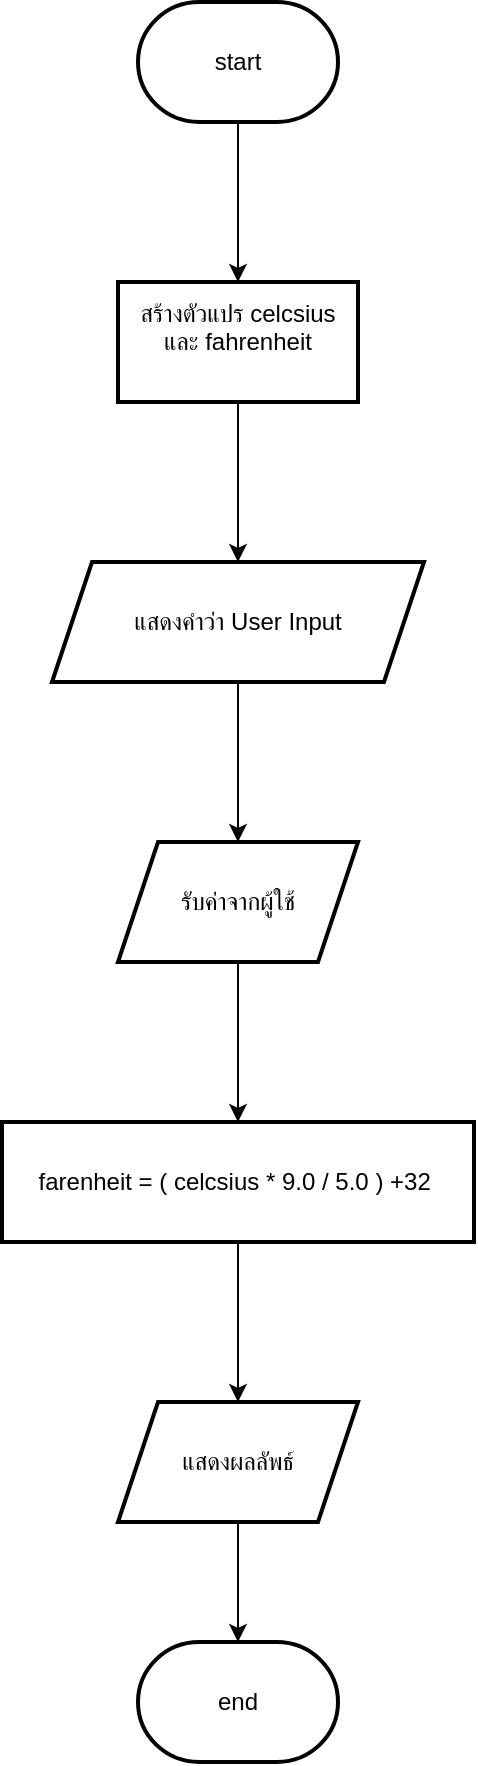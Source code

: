 <mxfile version="25.0.3">
  <diagram name="หน้า-1" id="ato726wgO0keppUokeH4">
    <mxGraphModel dx="1034" dy="446" grid="1" gridSize="10" guides="1" tooltips="1" connect="1" arrows="1" fold="1" page="1" pageScale="1" pageWidth="827" pageHeight="1169" math="0" shadow="0">
      <root>
        <mxCell id="0" />
        <mxCell id="1" parent="0" />
        <mxCell id="WntsAN7YbI-L3OEoXd3N-3" value="" style="edgeStyle=orthogonalEdgeStyle;rounded=0;orthogonalLoop=1;jettySize=auto;html=1;" edge="1" parent="1" source="WntsAN7YbI-L3OEoXd3N-1" target="WntsAN7YbI-L3OEoXd3N-2">
          <mxGeometry relative="1" as="geometry" />
        </mxCell>
        <mxCell id="WntsAN7YbI-L3OEoXd3N-1" value="start" style="strokeWidth=2;html=1;shape=mxgraph.flowchart.terminator;whiteSpace=wrap;" vertex="1" parent="1">
          <mxGeometry x="364" y="50" width="100" height="60" as="geometry" />
        </mxCell>
        <mxCell id="WntsAN7YbI-L3OEoXd3N-5" value="" style="edgeStyle=orthogonalEdgeStyle;rounded=0;orthogonalLoop=1;jettySize=auto;html=1;" edge="1" parent="1" source="WntsAN7YbI-L3OEoXd3N-2" target="WntsAN7YbI-L3OEoXd3N-4">
          <mxGeometry relative="1" as="geometry" />
        </mxCell>
        <mxCell id="WntsAN7YbI-L3OEoXd3N-2" value="สร้างตัวแปร celcsius&lt;div&gt;และ fahrenheit&lt;br&gt;&lt;div&gt;&lt;br&gt;&lt;/div&gt;&lt;/div&gt;" style="whiteSpace=wrap;html=1;strokeWidth=2;" vertex="1" parent="1">
          <mxGeometry x="354" y="190" width="120" height="60" as="geometry" />
        </mxCell>
        <mxCell id="WntsAN7YbI-L3OEoXd3N-7" value="" style="edgeStyle=orthogonalEdgeStyle;rounded=0;orthogonalLoop=1;jettySize=auto;html=1;" edge="1" parent="1" source="WntsAN7YbI-L3OEoXd3N-4" target="WntsAN7YbI-L3OEoXd3N-6">
          <mxGeometry relative="1" as="geometry" />
        </mxCell>
        <mxCell id="WntsAN7YbI-L3OEoXd3N-4" value="แสดงคำว่า User Input" style="shape=parallelogram;perimeter=parallelogramPerimeter;whiteSpace=wrap;html=1;fixedSize=1;strokeWidth=2;" vertex="1" parent="1">
          <mxGeometry x="321" y="330" width="186" height="60" as="geometry" />
        </mxCell>
        <mxCell id="WntsAN7YbI-L3OEoXd3N-9" value="" style="edgeStyle=orthogonalEdgeStyle;rounded=0;orthogonalLoop=1;jettySize=auto;html=1;" edge="1" parent="1" source="WntsAN7YbI-L3OEoXd3N-6" target="WntsAN7YbI-L3OEoXd3N-8">
          <mxGeometry relative="1" as="geometry" />
        </mxCell>
        <mxCell id="WntsAN7YbI-L3OEoXd3N-6" value="รับค่าจากผู้ใช้" style="shape=parallelogram;perimeter=parallelogramPerimeter;whiteSpace=wrap;html=1;fixedSize=1;strokeWidth=2;" vertex="1" parent="1">
          <mxGeometry x="354" y="470" width="120" height="60" as="geometry" />
        </mxCell>
        <mxCell id="WntsAN7YbI-L3OEoXd3N-13" value="" style="edgeStyle=orthogonalEdgeStyle;rounded=0;orthogonalLoop=1;jettySize=auto;html=1;" edge="1" parent="1" source="WntsAN7YbI-L3OEoXd3N-8" target="WntsAN7YbI-L3OEoXd3N-12">
          <mxGeometry relative="1" as="geometry" />
        </mxCell>
        <mxCell id="WntsAN7YbI-L3OEoXd3N-8" value="farenheit = ( celcsius * 9.0 / 5.0 ) +32&amp;nbsp;" style="whiteSpace=wrap;html=1;strokeWidth=2;" vertex="1" parent="1">
          <mxGeometry x="296" y="610" width="236" height="60" as="geometry" />
        </mxCell>
        <mxCell id="WntsAN7YbI-L3OEoXd3N-15" value="" style="edgeStyle=orthogonalEdgeStyle;rounded=0;orthogonalLoop=1;jettySize=auto;html=1;" edge="1" parent="1" source="WntsAN7YbI-L3OEoXd3N-12" target="WntsAN7YbI-L3OEoXd3N-14">
          <mxGeometry relative="1" as="geometry" />
        </mxCell>
        <mxCell id="WntsAN7YbI-L3OEoXd3N-12" value="แสดงผลลัพธ์" style="shape=parallelogram;perimeter=parallelogramPerimeter;whiteSpace=wrap;html=1;fixedSize=1;strokeWidth=2;" vertex="1" parent="1">
          <mxGeometry x="354" y="750" width="120" height="60" as="geometry" />
        </mxCell>
        <mxCell id="WntsAN7YbI-L3OEoXd3N-14" value="end" style="strokeWidth=2;html=1;shape=mxgraph.flowchart.terminator;whiteSpace=wrap;" vertex="1" parent="1">
          <mxGeometry x="364" y="870" width="100" height="60" as="geometry" />
        </mxCell>
      </root>
    </mxGraphModel>
  </diagram>
</mxfile>
